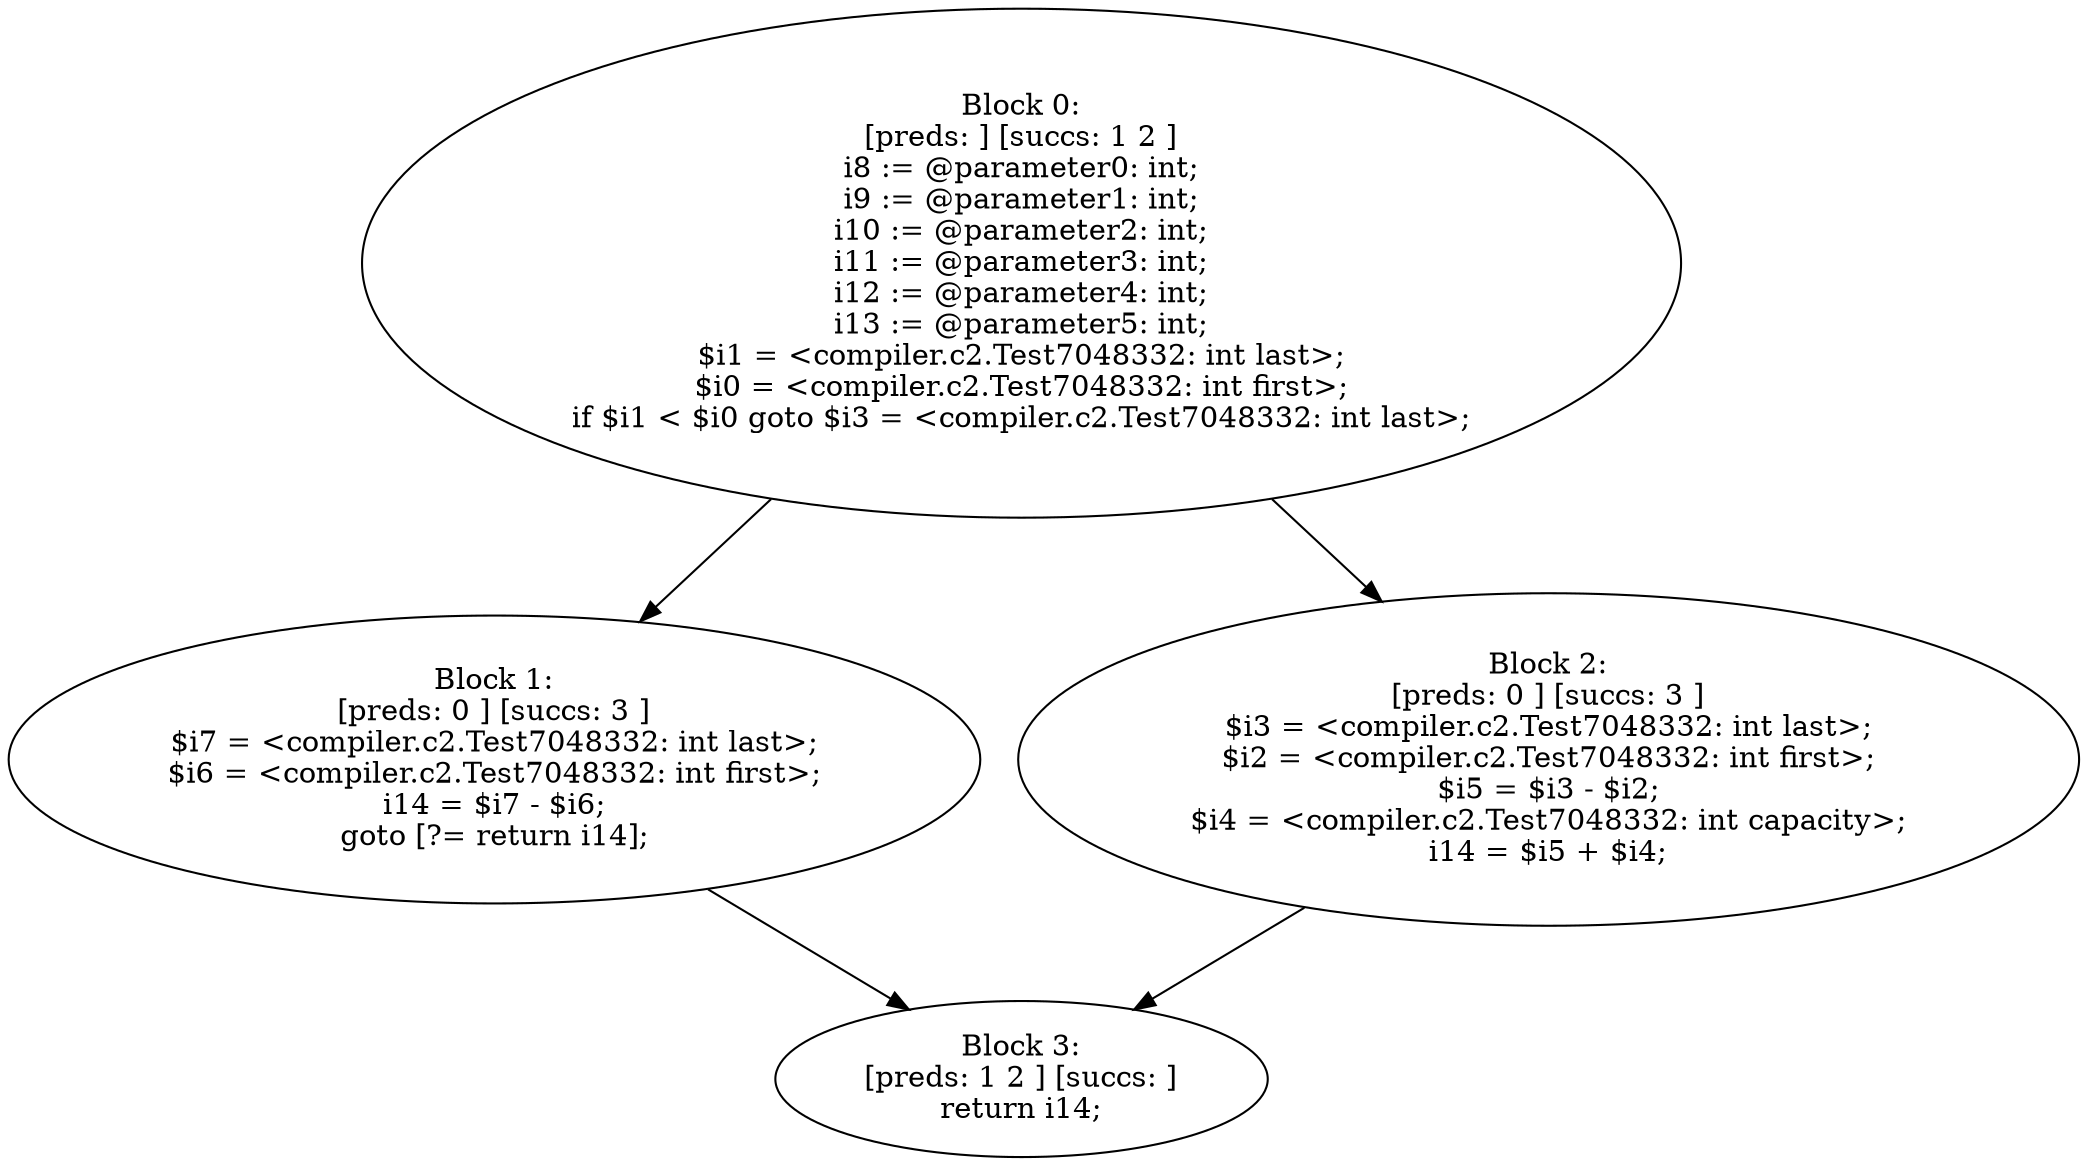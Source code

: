 digraph "unitGraph" {
    "Block 0:
[preds: ] [succs: 1 2 ]
i8 := @parameter0: int;
i9 := @parameter1: int;
i10 := @parameter2: int;
i11 := @parameter3: int;
i12 := @parameter4: int;
i13 := @parameter5: int;
$i1 = <compiler.c2.Test7048332: int last>;
$i0 = <compiler.c2.Test7048332: int first>;
if $i1 < $i0 goto $i3 = <compiler.c2.Test7048332: int last>;
"
    "Block 1:
[preds: 0 ] [succs: 3 ]
$i7 = <compiler.c2.Test7048332: int last>;
$i6 = <compiler.c2.Test7048332: int first>;
i14 = $i7 - $i6;
goto [?= return i14];
"
    "Block 2:
[preds: 0 ] [succs: 3 ]
$i3 = <compiler.c2.Test7048332: int last>;
$i2 = <compiler.c2.Test7048332: int first>;
$i5 = $i3 - $i2;
$i4 = <compiler.c2.Test7048332: int capacity>;
i14 = $i5 + $i4;
"
    "Block 3:
[preds: 1 2 ] [succs: ]
return i14;
"
    "Block 0:
[preds: ] [succs: 1 2 ]
i8 := @parameter0: int;
i9 := @parameter1: int;
i10 := @parameter2: int;
i11 := @parameter3: int;
i12 := @parameter4: int;
i13 := @parameter5: int;
$i1 = <compiler.c2.Test7048332: int last>;
$i0 = <compiler.c2.Test7048332: int first>;
if $i1 < $i0 goto $i3 = <compiler.c2.Test7048332: int last>;
"->"Block 1:
[preds: 0 ] [succs: 3 ]
$i7 = <compiler.c2.Test7048332: int last>;
$i6 = <compiler.c2.Test7048332: int first>;
i14 = $i7 - $i6;
goto [?= return i14];
";
    "Block 0:
[preds: ] [succs: 1 2 ]
i8 := @parameter0: int;
i9 := @parameter1: int;
i10 := @parameter2: int;
i11 := @parameter3: int;
i12 := @parameter4: int;
i13 := @parameter5: int;
$i1 = <compiler.c2.Test7048332: int last>;
$i0 = <compiler.c2.Test7048332: int first>;
if $i1 < $i0 goto $i3 = <compiler.c2.Test7048332: int last>;
"->"Block 2:
[preds: 0 ] [succs: 3 ]
$i3 = <compiler.c2.Test7048332: int last>;
$i2 = <compiler.c2.Test7048332: int first>;
$i5 = $i3 - $i2;
$i4 = <compiler.c2.Test7048332: int capacity>;
i14 = $i5 + $i4;
";
    "Block 1:
[preds: 0 ] [succs: 3 ]
$i7 = <compiler.c2.Test7048332: int last>;
$i6 = <compiler.c2.Test7048332: int first>;
i14 = $i7 - $i6;
goto [?= return i14];
"->"Block 3:
[preds: 1 2 ] [succs: ]
return i14;
";
    "Block 2:
[preds: 0 ] [succs: 3 ]
$i3 = <compiler.c2.Test7048332: int last>;
$i2 = <compiler.c2.Test7048332: int first>;
$i5 = $i3 - $i2;
$i4 = <compiler.c2.Test7048332: int capacity>;
i14 = $i5 + $i4;
"->"Block 3:
[preds: 1 2 ] [succs: ]
return i14;
";
}
